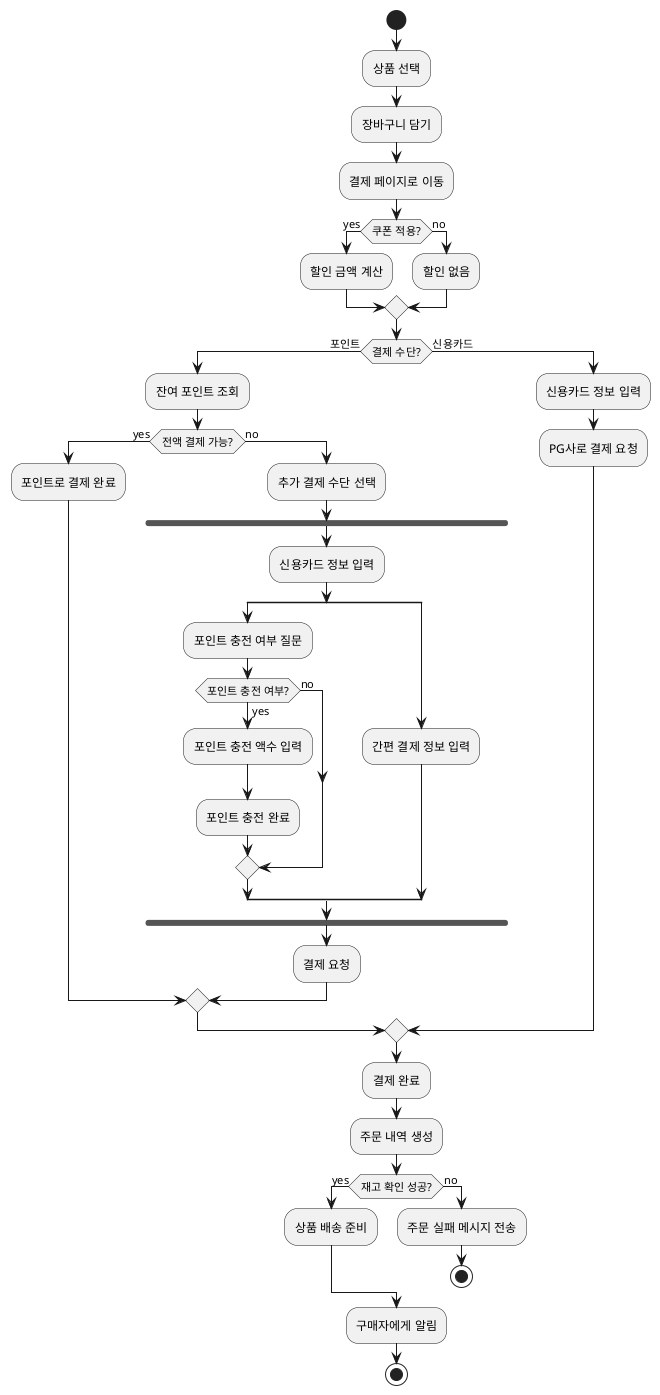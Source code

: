 /'
  **액티비티 다이어그램 (Activity Diagram)**
  시스템의 활동이나 프로세스의 흐름을 나타냅니다.

  **주요 문법:**
  - `start`: 시작
  - `stop`: 종료
  - `:`: 액티비티(단계) 정의
  - `if`, `else`, `endif`: 조건부 분기
  - `fork`, `split`, `end fork`: 병렬 흐름
  - sdl전기흐름다이어그램
'/

'저자 김영임
/' 
날짜: 2025-09-25
'/

@startuml "결제 프로세스"
start
:상품 선택;
:장바구니 담기;
:결제 페이지로 이동;

if (쿠폰 적용?) then (yes)
  :할인 금액 계산;
else (no)
  :할인 없음;
endif

if (결제 수단?) then (포인트)
  :잔여 포인트 조회;
  if (전액 결제 가능?) then (yes)
    :포인트로 결제 완료;
  else (no)
    :추가 결제 수단 선택;
    fork
      :신용카드 정보 입력;
    split
      :포인트 충전 여부 질문;
      if (포인트 충전 여부?) then (yes)
        :포인트 충전 액수 입력;
        :포인트 충전 완료;
      else (no)
      endif
    split again
      :간편 결제 정보 입력;
    end split
    end fork
    :결제 요청;
  endif
else (신용카드)
  :신용카드 정보 입력;
  :PG사로 결제 요청;
endif

:결제 완료;
:주문 내역 생성;

if (재고 확인 성공?) then (yes)
  :상품 배송 준비;
else (no)
  :주문 실패 메시지 전송;
  stop
endif

:구매자에게 알림;
stop
@enduml